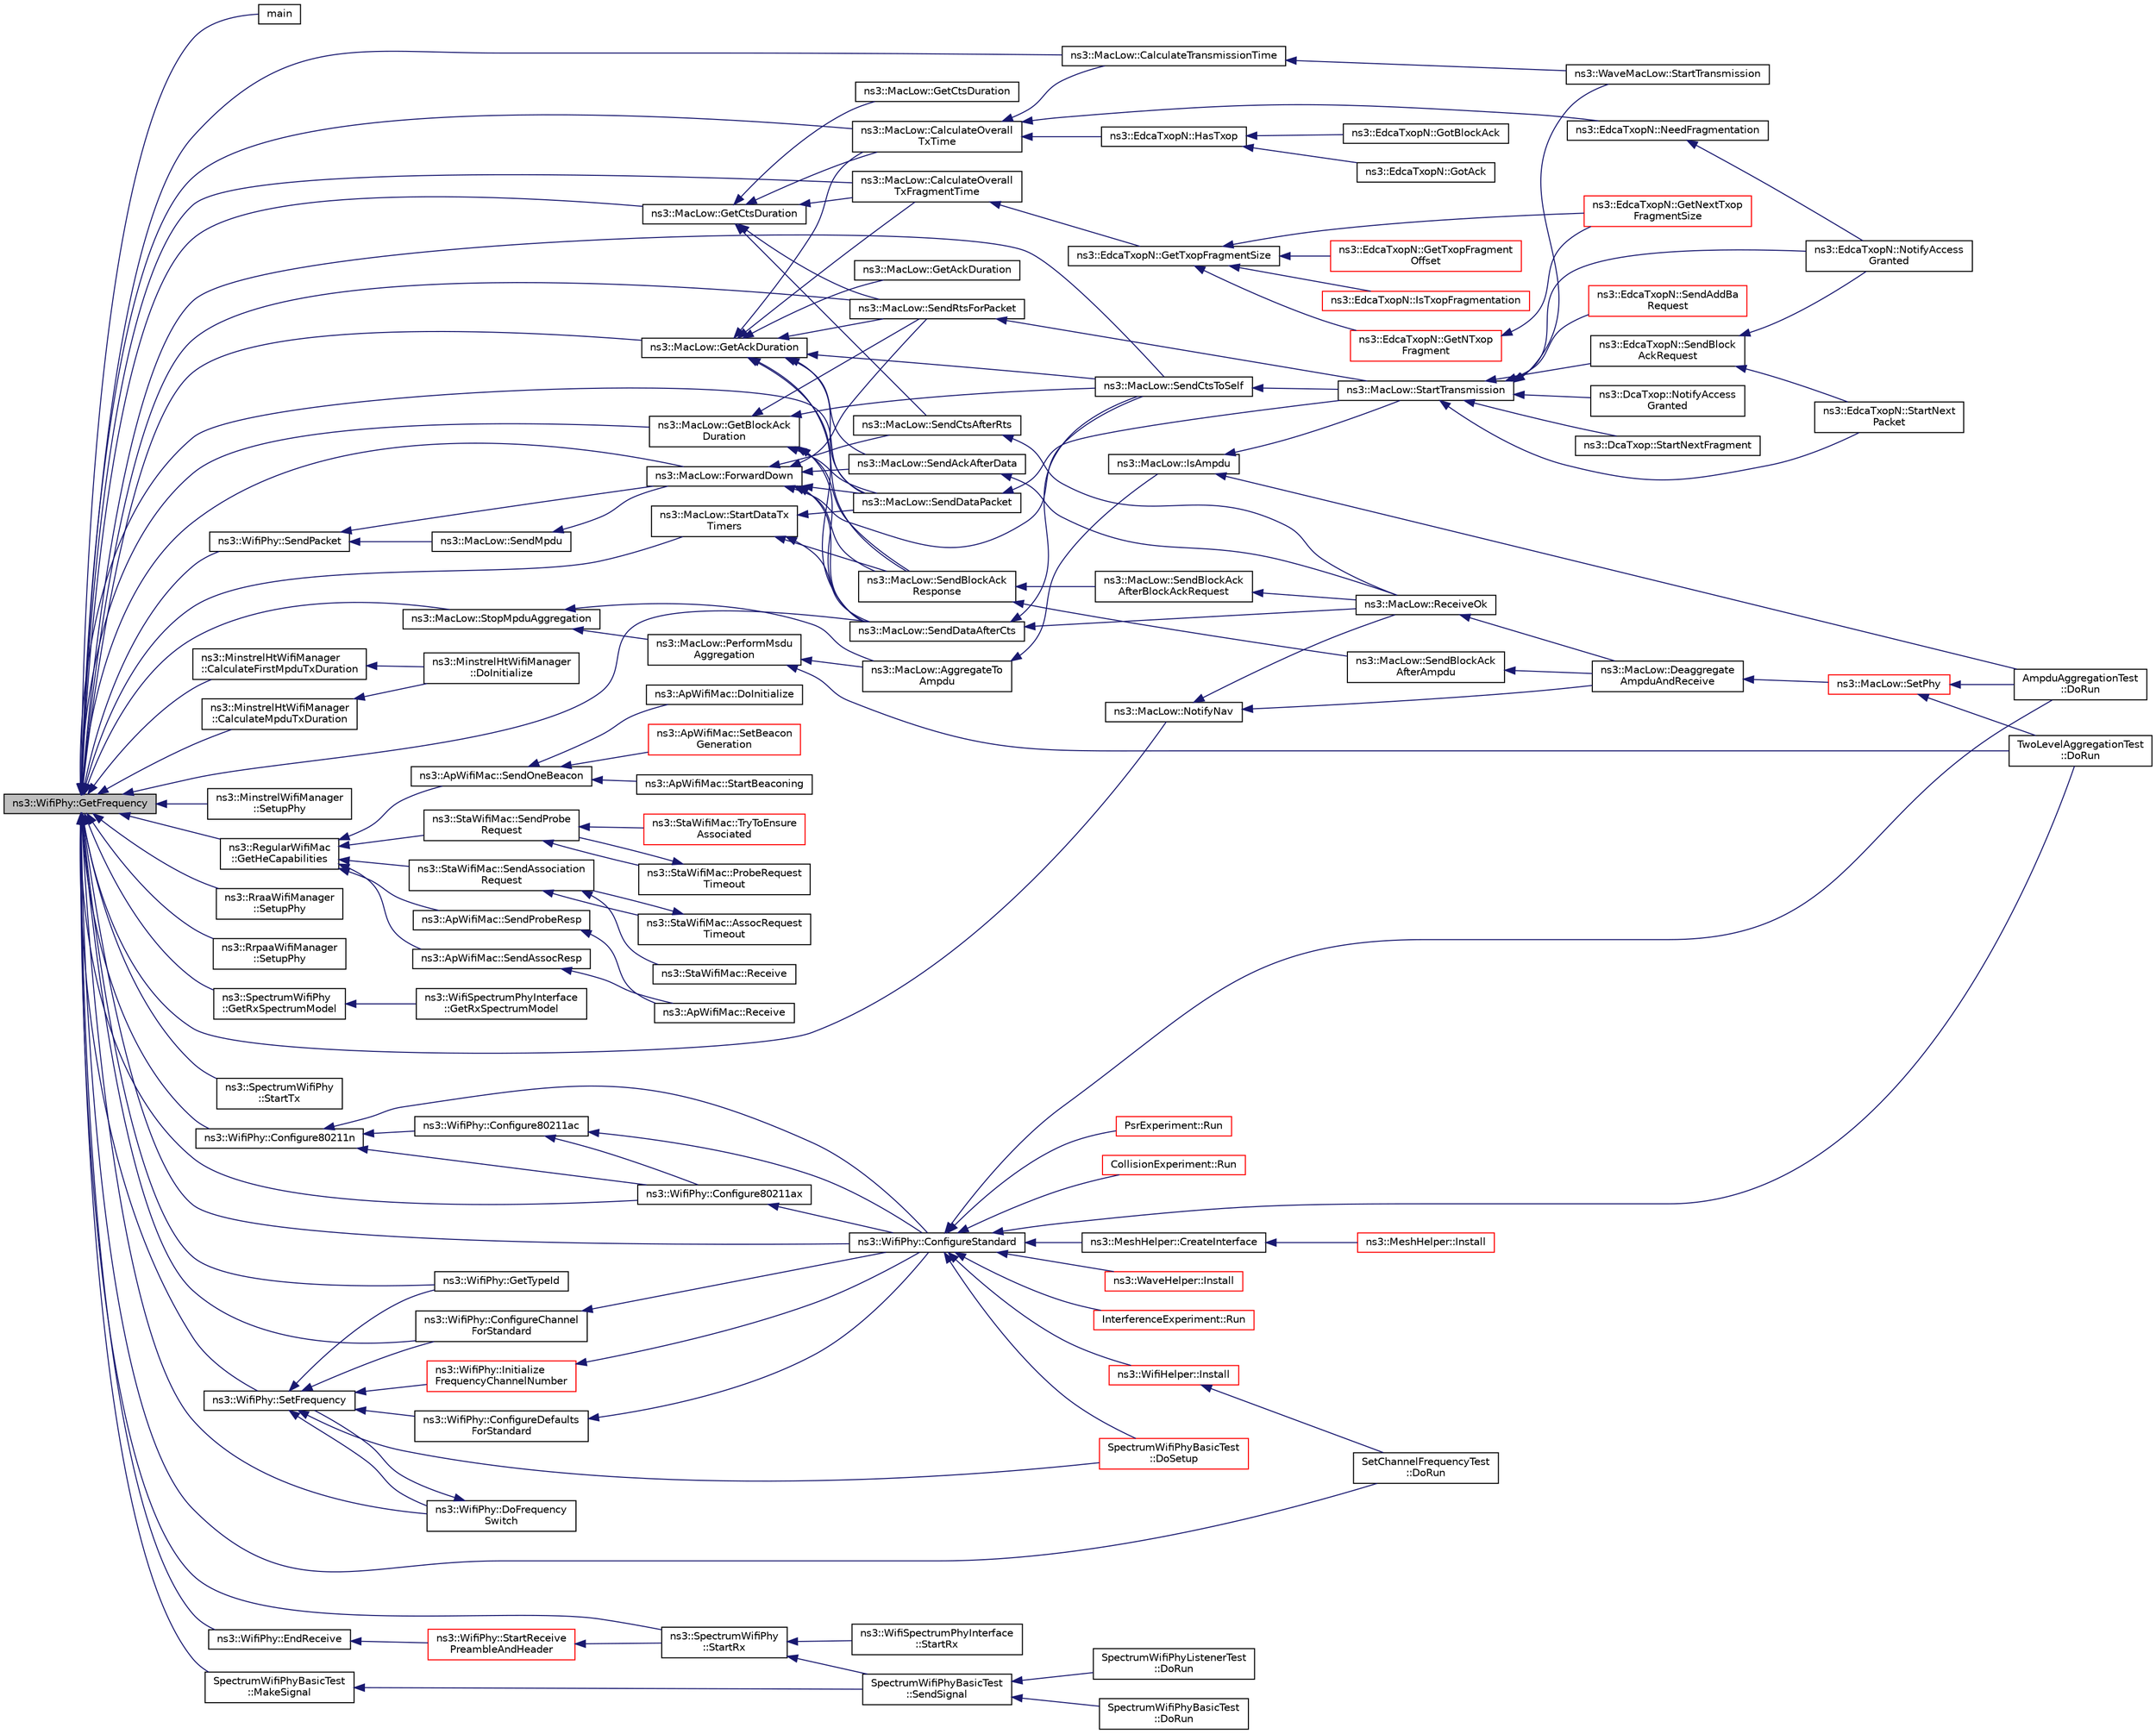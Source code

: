 digraph "ns3::WifiPhy::GetFrequency"
{
  edge [fontname="Helvetica",fontsize="10",labelfontname="Helvetica",labelfontsize="10"];
  node [fontname="Helvetica",fontsize="10",shape=record];
  rankdir="LR";
  Node1 [label="ns3::WifiPhy::GetFrequency",height=0.2,width=0.4,color="black", fillcolor="grey75", style="filled", fontcolor="black"];
  Node1 -> Node2 [dir="back",color="midnightblue",fontsize="10",style="solid"];
  Node2 [label="main",height=0.2,width=0.4,color="black", fillcolor="white", style="filled",URL="$d3/d9c/wifi-phy-configuration_8cc.html#a0ddf1224851353fc92bfbff6f499fa97"];
  Node1 -> Node3 [dir="back",color="midnightblue",fontsize="10",style="solid"];
  Node3 [label="ns3::MacLow::GetAckDuration",height=0.2,width=0.4,color="black", fillcolor="white", style="filled",URL="$d3/da6/classns3_1_1MacLow.html#afb6684c2fedc5d0595a80b0f6e959065"];
  Node3 -> Node4 [dir="back",color="midnightblue",fontsize="10",style="solid"];
  Node4 [label="ns3::MacLow::GetAckDuration",height=0.2,width=0.4,color="black", fillcolor="white", style="filled",URL="$d3/da6/classns3_1_1MacLow.html#a014e154f9f037102d3c7662a83479bbb"];
  Node3 -> Node5 [dir="back",color="midnightblue",fontsize="10",style="solid"];
  Node5 [label="ns3::MacLow::CalculateOverall\lTxTime",height=0.2,width=0.4,color="black", fillcolor="white", style="filled",URL="$d3/da6/classns3_1_1MacLow.html#a8fa9fc428371d4fc899d114d67a6f895"];
  Node5 -> Node6 [dir="back",color="midnightblue",fontsize="10",style="solid"];
  Node6 [label="ns3::EdcaTxopN::HasTxop",height=0.2,width=0.4,color="black", fillcolor="white", style="filled",URL="$dc/db8/classns3_1_1EdcaTxopN.html#ad377cd7fb454ea77a7f7583393ff449a"];
  Node6 -> Node7 [dir="back",color="midnightblue",fontsize="10",style="solid"];
  Node7 [label="ns3::EdcaTxopN::GotAck",height=0.2,width=0.4,color="black", fillcolor="white", style="filled",URL="$dc/db8/classns3_1_1EdcaTxopN.html#acd117ddd03aa1b3abac3bca9830ee895"];
  Node6 -> Node8 [dir="back",color="midnightblue",fontsize="10",style="solid"];
  Node8 [label="ns3::EdcaTxopN::GotBlockAck",height=0.2,width=0.4,color="black", fillcolor="white", style="filled",URL="$dc/db8/classns3_1_1EdcaTxopN.html#a36c24d5a9717893466eaadda6bd66cc5"];
  Node5 -> Node9 [dir="back",color="midnightblue",fontsize="10",style="solid"];
  Node9 [label="ns3::EdcaTxopN::NeedFragmentation",height=0.2,width=0.4,color="black", fillcolor="white", style="filled",URL="$dc/db8/classns3_1_1EdcaTxopN.html#a60daff47931c6501e47778c99c7e7a3c"];
  Node9 -> Node10 [dir="back",color="midnightblue",fontsize="10",style="solid"];
  Node10 [label="ns3::EdcaTxopN::NotifyAccess\lGranted",height=0.2,width=0.4,color="black", fillcolor="white", style="filled",URL="$dc/db8/classns3_1_1EdcaTxopN.html#afeba080a6bf7d6074227e10321d1683d"];
  Node5 -> Node11 [dir="back",color="midnightblue",fontsize="10",style="solid"];
  Node11 [label="ns3::MacLow::CalculateTransmissionTime",height=0.2,width=0.4,color="black", fillcolor="white", style="filled",URL="$d3/da6/classns3_1_1MacLow.html#a7773963a988ffddaa862246e1798b2d1"];
  Node11 -> Node12 [dir="back",color="midnightblue",fontsize="10",style="solid"];
  Node12 [label="ns3::WaveMacLow::StartTransmission",height=0.2,width=0.4,color="black", fillcolor="white", style="filled",URL="$d8/da1/classns3_1_1WaveMacLow.html#a8ed4704fbcd3d5888aa8ee5abcfb9cc8"];
  Node3 -> Node13 [dir="back",color="midnightblue",fontsize="10",style="solid"];
  Node13 [label="ns3::MacLow::CalculateOverall\lTxFragmentTime",height=0.2,width=0.4,color="black", fillcolor="white", style="filled",URL="$d3/da6/classns3_1_1MacLow.html#a9d374976855269a4ee89e2369afff3d0"];
  Node13 -> Node14 [dir="back",color="midnightblue",fontsize="10",style="solid"];
  Node14 [label="ns3::EdcaTxopN::GetTxopFragmentSize",height=0.2,width=0.4,color="black", fillcolor="white", style="filled",URL="$dc/db8/classns3_1_1EdcaTxopN.html#af20974348cb05b0e936b0f4204bca5c8"];
  Node14 -> Node15 [dir="back",color="midnightblue",fontsize="10",style="solid"];
  Node15 [label="ns3::EdcaTxopN::IsTxopFragmentation",height=0.2,width=0.4,color="red", fillcolor="white", style="filled",URL="$dc/db8/classns3_1_1EdcaTxopN.html#a8112c980e053b401d71b2031a17ec2b3"];
  Node14 -> Node16 [dir="back",color="midnightblue",fontsize="10",style="solid"];
  Node16 [label="ns3::EdcaTxopN::GetNTxop\lFragment",height=0.2,width=0.4,color="red", fillcolor="white", style="filled",URL="$dc/db8/classns3_1_1EdcaTxopN.html#a58be060e7f5a3b0f25404df841b9a293"];
  Node16 -> Node17 [dir="back",color="midnightblue",fontsize="10",style="solid"];
  Node17 [label="ns3::EdcaTxopN::GetNextTxop\lFragmentSize",height=0.2,width=0.4,color="red", fillcolor="white", style="filled",URL="$dc/db8/classns3_1_1EdcaTxopN.html#a66393612be0215b17eb12e65d6c58cb4"];
  Node14 -> Node18 [dir="back",color="midnightblue",fontsize="10",style="solid"];
  Node18 [label="ns3::EdcaTxopN::GetTxopFragment\lOffset",height=0.2,width=0.4,color="red", fillcolor="white", style="filled",URL="$dc/db8/classns3_1_1EdcaTxopN.html#affa7b4379fca13e2f24a04bdf2a4ae05"];
  Node14 -> Node17 [dir="back",color="midnightblue",fontsize="10",style="solid"];
  Node3 -> Node19 [dir="back",color="midnightblue",fontsize="10",style="solid"];
  Node19 [label="ns3::MacLow::SendRtsForPacket",height=0.2,width=0.4,color="black", fillcolor="white", style="filled",URL="$d3/da6/classns3_1_1MacLow.html#ac472702b866a51ea2dfb7637381897aa"];
  Node19 -> Node20 [dir="back",color="midnightblue",fontsize="10",style="solid"];
  Node20 [label="ns3::MacLow::StartTransmission",height=0.2,width=0.4,color="black", fillcolor="white", style="filled",URL="$d3/da6/classns3_1_1MacLow.html#a3d13643c758e213041f8389c1041074b"];
  Node20 -> Node12 [dir="back",color="midnightblue",fontsize="10",style="solid"];
  Node20 -> Node21 [dir="back",color="midnightblue",fontsize="10",style="solid"];
  Node21 [label="ns3::DcaTxop::NotifyAccess\lGranted",height=0.2,width=0.4,color="black", fillcolor="white", style="filled",URL="$d3/d74/classns3_1_1DcaTxop.html#a1760d5870d8d96153165960172ba31d5"];
  Node20 -> Node22 [dir="back",color="midnightblue",fontsize="10",style="solid"];
  Node22 [label="ns3::DcaTxop::StartNextFragment",height=0.2,width=0.4,color="black", fillcolor="white", style="filled",URL="$d3/d74/classns3_1_1DcaTxop.html#a2055d310a17ffe4be6b2d2ec91587429"];
  Node20 -> Node10 [dir="back",color="midnightblue",fontsize="10",style="solid"];
  Node20 -> Node23 [dir="back",color="midnightblue",fontsize="10",style="solid"];
  Node23 [label="ns3::EdcaTxopN::StartNext\lPacket",height=0.2,width=0.4,color="black", fillcolor="white", style="filled",URL="$dc/db8/classns3_1_1EdcaTxopN.html#a86df91f79cf79fbb677bd53fddafdae0"];
  Node20 -> Node24 [dir="back",color="midnightblue",fontsize="10",style="solid"];
  Node24 [label="ns3::EdcaTxopN::SendBlock\lAckRequest",height=0.2,width=0.4,color="black", fillcolor="white", style="filled",URL="$dc/db8/classns3_1_1EdcaTxopN.html#a620d3677a73927b708ba85d2f2a794e0"];
  Node24 -> Node10 [dir="back",color="midnightblue",fontsize="10",style="solid"];
  Node24 -> Node23 [dir="back",color="midnightblue",fontsize="10",style="solid"];
  Node20 -> Node25 [dir="back",color="midnightblue",fontsize="10",style="solid"];
  Node25 [label="ns3::EdcaTxopN::SendAddBa\lRequest",height=0.2,width=0.4,color="red", fillcolor="white", style="filled",URL="$dc/db8/classns3_1_1EdcaTxopN.html#a5d000df80bfe3211aed2fee7c08b85d2"];
  Node3 -> Node26 [dir="back",color="midnightblue",fontsize="10",style="solid"];
  Node26 [label="ns3::MacLow::SendDataPacket",height=0.2,width=0.4,color="black", fillcolor="white", style="filled",URL="$d3/da6/classns3_1_1MacLow.html#ab177d7c7ba53c56f91612114412914bf"];
  Node26 -> Node20 [dir="back",color="midnightblue",fontsize="10",style="solid"];
  Node3 -> Node27 [dir="back",color="midnightblue",fontsize="10",style="solid"];
  Node27 [label="ns3::MacLow::SendCtsToSelf",height=0.2,width=0.4,color="black", fillcolor="white", style="filled",URL="$d3/da6/classns3_1_1MacLow.html#a209c346576d367ef16cfa1cfdefff909"];
  Node27 -> Node20 [dir="back",color="midnightblue",fontsize="10",style="solid"];
  Node3 -> Node28 [dir="back",color="midnightblue",fontsize="10",style="solid"];
  Node28 [label="ns3::MacLow::SendDataAfterCts",height=0.2,width=0.4,color="black", fillcolor="white", style="filled",URL="$d3/da6/classns3_1_1MacLow.html#a063bab2ef4e7320a3f8cfa9890090ab6"];
  Node28 -> Node29 [dir="back",color="midnightblue",fontsize="10",style="solid"];
  Node29 [label="ns3::MacLow::ReceiveOk",height=0.2,width=0.4,color="black", fillcolor="white", style="filled",URL="$d3/da6/classns3_1_1MacLow.html#ade59e3a5e41c6ccbafd93501d7e9fbc0"];
  Node29 -> Node30 [dir="back",color="midnightblue",fontsize="10",style="solid"];
  Node30 [label="ns3::MacLow::Deaggregate\lAmpduAndReceive",height=0.2,width=0.4,color="black", fillcolor="white", style="filled",URL="$d3/da6/classns3_1_1MacLow.html#a7380c5a3adcd88beda938bfa8447d7c5"];
  Node30 -> Node31 [dir="back",color="midnightblue",fontsize="10",style="solid"];
  Node31 [label="ns3::MacLow::SetPhy",height=0.2,width=0.4,color="red", fillcolor="white", style="filled",URL="$d3/da6/classns3_1_1MacLow.html#a1f2c6e12277422c081fa92f8edfe66e8"];
  Node31 -> Node32 [dir="back",color="midnightblue",fontsize="10",style="solid"];
  Node32 [label="AmpduAggregationTest\l::DoRun",height=0.2,width=0.4,color="black", fillcolor="white", style="filled",URL="$d2/db5/classAmpduAggregationTest.html#a7414dc8d4dd982ab4c1eaadb5b2c693d",tooltip="Implementation to actually run this TestCase. "];
  Node31 -> Node33 [dir="back",color="midnightblue",fontsize="10",style="solid"];
  Node33 [label="TwoLevelAggregationTest\l::DoRun",height=0.2,width=0.4,color="black", fillcolor="white", style="filled",URL="$db/d72/classTwoLevelAggregationTest.html#a40c6f5f8be6c48673d0bfd218d95afe0",tooltip="Implementation to actually run this TestCase. "];
  Node28 -> Node27 [dir="back",color="midnightblue",fontsize="10",style="solid"];
  Node3 -> Node34 [dir="back",color="midnightblue",fontsize="10",style="solid"];
  Node34 [label="ns3::MacLow::SendAckAfterData",height=0.2,width=0.4,color="black", fillcolor="white", style="filled",URL="$d3/da6/classns3_1_1MacLow.html#a8db1635644b89072dfcb5fbc2330031b"];
  Node34 -> Node29 [dir="back",color="midnightblue",fontsize="10",style="solid"];
  Node3 -> Node35 [dir="back",color="midnightblue",fontsize="10",style="solid"];
  Node35 [label="ns3::MacLow::SendBlockAck\lResponse",height=0.2,width=0.4,color="black", fillcolor="white", style="filled",URL="$d3/da6/classns3_1_1MacLow.html#a85c374be43ba3bd52fd1ad6efdfef6c6"];
  Node35 -> Node36 [dir="back",color="midnightblue",fontsize="10",style="solid"];
  Node36 [label="ns3::MacLow::SendBlockAck\lAfterAmpdu",height=0.2,width=0.4,color="black", fillcolor="white", style="filled",URL="$d3/da6/classns3_1_1MacLow.html#af6e2acc771d188c0959871f142912296"];
  Node36 -> Node30 [dir="back",color="midnightblue",fontsize="10",style="solid"];
  Node35 -> Node37 [dir="back",color="midnightblue",fontsize="10",style="solid"];
  Node37 [label="ns3::MacLow::SendBlockAck\lAfterBlockAckRequest",height=0.2,width=0.4,color="black", fillcolor="white", style="filled",URL="$d3/da6/classns3_1_1MacLow.html#a84b96c0cc6f32fca28576ec4df6a0853"];
  Node37 -> Node29 [dir="back",color="midnightblue",fontsize="10",style="solid"];
  Node1 -> Node38 [dir="back",color="midnightblue",fontsize="10",style="solid"];
  Node38 [label="ns3::MacLow::GetBlockAck\lDuration",height=0.2,width=0.4,color="black", fillcolor="white", style="filled",URL="$d3/da6/classns3_1_1MacLow.html#a53da988c70ab1519958159aea9c969c3"];
  Node38 -> Node19 [dir="back",color="midnightblue",fontsize="10",style="solid"];
  Node38 -> Node26 [dir="back",color="midnightblue",fontsize="10",style="solid"];
  Node38 -> Node27 [dir="back",color="midnightblue",fontsize="10",style="solid"];
  Node38 -> Node28 [dir="back",color="midnightblue",fontsize="10",style="solid"];
  Node38 -> Node35 [dir="back",color="midnightblue",fontsize="10",style="solid"];
  Node1 -> Node39 [dir="back",color="midnightblue",fontsize="10",style="solid"];
  Node39 [label="ns3::MacLow::GetCtsDuration",height=0.2,width=0.4,color="black", fillcolor="white", style="filled",URL="$d3/da6/classns3_1_1MacLow.html#a51008d8954b33afd5ec805cda1a3c297"];
  Node39 -> Node40 [dir="back",color="midnightblue",fontsize="10",style="solid"];
  Node40 [label="ns3::MacLow::GetCtsDuration",height=0.2,width=0.4,color="black", fillcolor="white", style="filled",URL="$d3/da6/classns3_1_1MacLow.html#a97137ac7e59a3637e5f71c38e36691ab"];
  Node39 -> Node5 [dir="back",color="midnightblue",fontsize="10",style="solid"];
  Node39 -> Node13 [dir="back",color="midnightblue",fontsize="10",style="solid"];
  Node39 -> Node19 [dir="back",color="midnightblue",fontsize="10",style="solid"];
  Node39 -> Node41 [dir="back",color="midnightblue",fontsize="10",style="solid"];
  Node41 [label="ns3::MacLow::SendCtsAfterRts",height=0.2,width=0.4,color="black", fillcolor="white", style="filled",URL="$d3/da6/classns3_1_1MacLow.html#aebcd4c3e8d64fb53af1f8a862c766e33"];
  Node41 -> Node29 [dir="back",color="midnightblue",fontsize="10",style="solid"];
  Node1 -> Node5 [dir="back",color="midnightblue",fontsize="10",style="solid"];
  Node1 -> Node13 [dir="back",color="midnightblue",fontsize="10",style="solid"];
  Node1 -> Node11 [dir="back",color="midnightblue",fontsize="10",style="solid"];
  Node1 -> Node42 [dir="back",color="midnightblue",fontsize="10",style="solid"];
  Node42 [label="ns3::MacLow::NotifyNav",height=0.2,width=0.4,color="black", fillcolor="white", style="filled",URL="$d3/da6/classns3_1_1MacLow.html#a6ff5bbb311cf902d961bf6871f2929d0"];
  Node42 -> Node29 [dir="back",color="midnightblue",fontsize="10",style="solid"];
  Node42 -> Node30 [dir="back",color="midnightblue",fontsize="10",style="solid"];
  Node1 -> Node43 [dir="back",color="midnightblue",fontsize="10",style="solid"];
  Node43 [label="ns3::MacLow::ForwardDown",height=0.2,width=0.4,color="black", fillcolor="white", style="filled",URL="$d3/da6/classns3_1_1MacLow.html#a4eefbfa3d57539dadf0224cc7fcf952d"];
  Node43 -> Node19 [dir="back",color="midnightblue",fontsize="10",style="solid"];
  Node43 -> Node26 [dir="back",color="midnightblue",fontsize="10",style="solid"];
  Node43 -> Node27 [dir="back",color="midnightblue",fontsize="10",style="solid"];
  Node43 -> Node41 [dir="back",color="midnightblue",fontsize="10",style="solid"];
  Node43 -> Node28 [dir="back",color="midnightblue",fontsize="10",style="solid"];
  Node43 -> Node34 [dir="back",color="midnightblue",fontsize="10",style="solid"];
  Node43 -> Node35 [dir="back",color="midnightblue",fontsize="10",style="solid"];
  Node1 -> Node19 [dir="back",color="midnightblue",fontsize="10",style="solid"];
  Node1 -> Node44 [dir="back",color="midnightblue",fontsize="10",style="solid"];
  Node44 [label="ns3::MacLow::StartDataTx\lTimers",height=0.2,width=0.4,color="black", fillcolor="white", style="filled",URL="$d3/da6/classns3_1_1MacLow.html#ae7e8072b7d1f8b775000f6f07ee5a3c1"];
  Node44 -> Node26 [dir="back",color="midnightblue",fontsize="10",style="solid"];
  Node44 -> Node28 [dir="back",color="midnightblue",fontsize="10",style="solid"];
  Node44 -> Node35 [dir="back",color="midnightblue",fontsize="10",style="solid"];
  Node1 -> Node26 [dir="back",color="midnightblue",fontsize="10",style="solid"];
  Node1 -> Node27 [dir="back",color="midnightblue",fontsize="10",style="solid"];
  Node1 -> Node28 [dir="back",color="midnightblue",fontsize="10",style="solid"];
  Node1 -> Node45 [dir="back",color="midnightblue",fontsize="10",style="solid"];
  Node45 [label="ns3::MacLow::StopMpduAggregation",height=0.2,width=0.4,color="black", fillcolor="white", style="filled",URL="$d3/da6/classns3_1_1MacLow.html#aead5c738f9be3650b2b55a1a307029db"];
  Node45 -> Node46 [dir="back",color="midnightblue",fontsize="10",style="solid"];
  Node46 [label="ns3::MacLow::AggregateTo\lAmpdu",height=0.2,width=0.4,color="black", fillcolor="white", style="filled",URL="$d3/da6/classns3_1_1MacLow.html#a10d347ccf6a1e3868ee1470767ed38a6"];
  Node46 -> Node47 [dir="back",color="midnightblue",fontsize="10",style="solid"];
  Node47 [label="ns3::MacLow::IsAmpdu",height=0.2,width=0.4,color="black", fillcolor="white", style="filled",URL="$d3/da6/classns3_1_1MacLow.html#a228f675a7db0df0e39edb611167861cc"];
  Node47 -> Node20 [dir="back",color="midnightblue",fontsize="10",style="solid"];
  Node47 -> Node32 [dir="back",color="midnightblue",fontsize="10",style="solid"];
  Node45 -> Node48 [dir="back",color="midnightblue",fontsize="10",style="solid"];
  Node48 [label="ns3::MacLow::PerformMsdu\lAggregation",height=0.2,width=0.4,color="black", fillcolor="white", style="filled",URL="$d3/da6/classns3_1_1MacLow.html#aabd112b43fd3be901c743b21d41f787f"];
  Node48 -> Node46 [dir="back",color="midnightblue",fontsize="10",style="solid"];
  Node48 -> Node33 [dir="back",color="midnightblue",fontsize="10",style="solid"];
  Node1 -> Node49 [dir="back",color="midnightblue",fontsize="10",style="solid"];
  Node49 [label="ns3::MinstrelHtWifiManager\l::CalculateFirstMpduTxDuration",height=0.2,width=0.4,color="black", fillcolor="white", style="filled",URL="$dd/d09/classns3_1_1MinstrelHtWifiManager.html#aebde711921cb34ee3bfbe9801e76ae2e",tooltip="Estimates the TxTime of a frame with a given mode and group (stream, guard interval and channel width..."];
  Node49 -> Node50 [dir="back",color="midnightblue",fontsize="10",style="solid"];
  Node50 [label="ns3::MinstrelHtWifiManager\l::DoInitialize",height=0.2,width=0.4,color="black", fillcolor="white", style="filled",URL="$dd/d09/classns3_1_1MinstrelHtWifiManager.html#a3c5c32d2a58fb45a922e435192b0cf43"];
  Node1 -> Node51 [dir="back",color="midnightblue",fontsize="10",style="solid"];
  Node51 [label="ns3::MinstrelHtWifiManager\l::CalculateMpduTxDuration",height=0.2,width=0.4,color="black", fillcolor="white", style="filled",URL="$dd/d09/classns3_1_1MinstrelHtWifiManager.html#a0e356a05e616986cb292a72901984d4f",tooltip="Estimates the TxTime of a frame with a given mode and group (stream, guard interval and channel width..."];
  Node51 -> Node50 [dir="back",color="midnightblue",fontsize="10",style="solid"];
  Node1 -> Node52 [dir="back",color="midnightblue",fontsize="10",style="solid"];
  Node52 [label="ns3::MinstrelWifiManager\l::SetupPhy",height=0.2,width=0.4,color="black", fillcolor="white", style="filled",URL="$dd/d45/classns3_1_1MinstrelWifiManager.html#a0a2d2aaf96c2e8e07e4833dbc3e52fa0"];
  Node1 -> Node53 [dir="back",color="midnightblue",fontsize="10",style="solid"];
  Node53 [label="ns3::RegularWifiMac\l::GetHeCapabilities",height=0.2,width=0.4,color="black", fillcolor="white", style="filled",URL="$df/db9/classns3_1_1RegularWifiMac.html#aea22761a20fdff9f6c1a9acc49d63700"];
  Node53 -> Node54 [dir="back",color="midnightblue",fontsize="10",style="solid"];
  Node54 [label="ns3::ApWifiMac::SendProbeResp",height=0.2,width=0.4,color="black", fillcolor="white", style="filled",URL="$d0/d51/classns3_1_1ApWifiMac.html#a0a9fcbd87326c5c56644deb3504038df"];
  Node54 -> Node55 [dir="back",color="midnightblue",fontsize="10",style="solid"];
  Node55 [label="ns3::ApWifiMac::Receive",height=0.2,width=0.4,color="black", fillcolor="white", style="filled",URL="$d0/d51/classns3_1_1ApWifiMac.html#ab7e832f29bf91319e3ecdf0de7d5d598"];
  Node53 -> Node56 [dir="back",color="midnightblue",fontsize="10",style="solid"];
  Node56 [label="ns3::ApWifiMac::SendAssocResp",height=0.2,width=0.4,color="black", fillcolor="white", style="filled",URL="$d0/d51/classns3_1_1ApWifiMac.html#a0a36426da94f43b0a9136adf4e58f425"];
  Node56 -> Node55 [dir="back",color="midnightblue",fontsize="10",style="solid"];
  Node53 -> Node57 [dir="back",color="midnightblue",fontsize="10",style="solid"];
  Node57 [label="ns3::ApWifiMac::SendOneBeacon",height=0.2,width=0.4,color="black", fillcolor="white", style="filled",URL="$d0/d51/classns3_1_1ApWifiMac.html#a6c8cbc0fc95f3eaf4840d4ffcf78fac5"];
  Node57 -> Node58 [dir="back",color="midnightblue",fontsize="10",style="solid"];
  Node58 [label="ns3::ApWifiMac::SetBeacon\lGeneration",height=0.2,width=0.4,color="red", fillcolor="white", style="filled",URL="$d0/d51/classns3_1_1ApWifiMac.html#a09ad3b96835cb8fac18783423d3e57a7"];
  Node57 -> Node59 [dir="back",color="midnightblue",fontsize="10",style="solid"];
  Node59 [label="ns3::ApWifiMac::StartBeaconing",height=0.2,width=0.4,color="black", fillcolor="white", style="filled",URL="$d0/d51/classns3_1_1ApWifiMac.html#ae26ad921c3064d5e174c27860c41dfdd"];
  Node57 -> Node60 [dir="back",color="midnightblue",fontsize="10",style="solid"];
  Node60 [label="ns3::ApWifiMac::DoInitialize",height=0.2,width=0.4,color="black", fillcolor="white", style="filled",URL="$d0/d51/classns3_1_1ApWifiMac.html#a398b0e04d5c31b7459358a459beff098"];
  Node53 -> Node61 [dir="back",color="midnightblue",fontsize="10",style="solid"];
  Node61 [label="ns3::StaWifiMac::SendProbe\lRequest",height=0.2,width=0.4,color="black", fillcolor="white", style="filled",URL="$de/dbf/classns3_1_1StaWifiMac.html#a2280584632094368d217112ceb2c4e44"];
  Node61 -> Node62 [dir="back",color="midnightblue",fontsize="10",style="solid"];
  Node62 [label="ns3::StaWifiMac::TryToEnsure\lAssociated",height=0.2,width=0.4,color="red", fillcolor="white", style="filled",URL="$de/dbf/classns3_1_1StaWifiMac.html#a545fb78eb8b89ee48512820e31d76a81"];
  Node61 -> Node63 [dir="back",color="midnightblue",fontsize="10",style="solid"];
  Node63 [label="ns3::StaWifiMac::ProbeRequest\lTimeout",height=0.2,width=0.4,color="black", fillcolor="white", style="filled",URL="$de/dbf/classns3_1_1StaWifiMac.html#a5d436d0e8da0cfd8d7d3cd8013956efe"];
  Node63 -> Node61 [dir="back",color="midnightblue",fontsize="10",style="solid"];
  Node53 -> Node64 [dir="back",color="midnightblue",fontsize="10",style="solid"];
  Node64 [label="ns3::StaWifiMac::SendAssociation\lRequest",height=0.2,width=0.4,color="black", fillcolor="white", style="filled",URL="$de/dbf/classns3_1_1StaWifiMac.html#a2cc593da25f98afa856f249d02cb38e0"];
  Node64 -> Node65 [dir="back",color="midnightblue",fontsize="10",style="solid"];
  Node65 [label="ns3::StaWifiMac::AssocRequest\lTimeout",height=0.2,width=0.4,color="black", fillcolor="white", style="filled",URL="$de/dbf/classns3_1_1StaWifiMac.html#a76c7409a492791cc1c3f35d779072371"];
  Node65 -> Node64 [dir="back",color="midnightblue",fontsize="10",style="solid"];
  Node64 -> Node66 [dir="back",color="midnightblue",fontsize="10",style="solid"];
  Node66 [label="ns3::StaWifiMac::Receive",height=0.2,width=0.4,color="black", fillcolor="white", style="filled",URL="$de/dbf/classns3_1_1StaWifiMac.html#ac11352c9502acc4b612224fc172c28f8"];
  Node1 -> Node67 [dir="back",color="midnightblue",fontsize="10",style="solid"];
  Node67 [label="ns3::RraaWifiManager\l::SetupPhy",height=0.2,width=0.4,color="black", fillcolor="white", style="filled",URL="$d4/dca/classns3_1_1RraaWifiManager.html#a67d3a299dffc70ca0c059b7d9a87a702"];
  Node1 -> Node68 [dir="back",color="midnightblue",fontsize="10",style="solid"];
  Node68 [label="ns3::RrpaaWifiManager\l::SetupPhy",height=0.2,width=0.4,color="black", fillcolor="white", style="filled",URL="$d3/de6/classns3_1_1RrpaaWifiManager.html#a3694e29c2df1bc7a3e8a6702c287fff8"];
  Node1 -> Node69 [dir="back",color="midnightblue",fontsize="10",style="solid"];
  Node69 [label="ns3::SpectrumWifiPhy\l::GetRxSpectrumModel",height=0.2,width=0.4,color="black", fillcolor="white", style="filled",URL="$d6/d39/classns3_1_1SpectrumWifiPhy.html#a97be1277207ea9f9361fb90a4d0e7e4f"];
  Node69 -> Node70 [dir="back",color="midnightblue",fontsize="10",style="solid"];
  Node70 [label="ns3::WifiSpectrumPhyInterface\l::GetRxSpectrumModel",height=0.2,width=0.4,color="black", fillcolor="white", style="filled",URL="$da/d0a/classns3_1_1WifiSpectrumPhyInterface.html#a45bee0a3d7ecd901b17bb5c0fd6abe34"];
  Node1 -> Node71 [dir="back",color="midnightblue",fontsize="10",style="solid"];
  Node71 [label="ns3::SpectrumWifiPhy\l::StartRx",height=0.2,width=0.4,color="black", fillcolor="white", style="filled",URL="$d6/d39/classns3_1_1SpectrumWifiPhy.html#aead1ebdbaf59361928cd6ffa7abc3161"];
  Node71 -> Node72 [dir="back",color="midnightblue",fontsize="10",style="solid"];
  Node72 [label="ns3::WifiSpectrumPhyInterface\l::StartRx",height=0.2,width=0.4,color="black", fillcolor="white", style="filled",URL="$da/d0a/classns3_1_1WifiSpectrumPhyInterface.html#a30e2efbacd400ef27f4a0bfb501bf940"];
  Node71 -> Node73 [dir="back",color="midnightblue",fontsize="10",style="solid"];
  Node73 [label="SpectrumWifiPhyBasicTest\l::SendSignal",height=0.2,width=0.4,color="black", fillcolor="white", style="filled",URL="$df/d29/classSpectrumWifiPhyBasicTest.html#a99a44e9e6abcf378592b2a2df06ba394"];
  Node73 -> Node74 [dir="back",color="midnightblue",fontsize="10",style="solid"];
  Node74 [label="SpectrumWifiPhyBasicTest\l::DoRun",height=0.2,width=0.4,color="black", fillcolor="white", style="filled",URL="$df/d29/classSpectrumWifiPhyBasicTest.html#a99138864abfa358103ae2f202ce925e7",tooltip="Implementation to actually run this TestCase. "];
  Node73 -> Node75 [dir="back",color="midnightblue",fontsize="10",style="solid"];
  Node75 [label="SpectrumWifiPhyListenerTest\l::DoRun",height=0.2,width=0.4,color="black", fillcolor="white", style="filled",URL="$de/d82/classSpectrumWifiPhyListenerTest.html#a357f2be95efbb227365e540b9031748b",tooltip="Implementation to actually run this TestCase. "];
  Node1 -> Node76 [dir="back",color="midnightblue",fontsize="10",style="solid"];
  Node76 [label="ns3::SpectrumWifiPhy\l::StartTx",height=0.2,width=0.4,color="black", fillcolor="white", style="filled",URL="$d6/d39/classns3_1_1SpectrumWifiPhy.html#ae0e6d5affdd06543c8fcfed2959e438a"];
  Node1 -> Node77 [dir="back",color="midnightblue",fontsize="10",style="solid"];
  Node77 [label="ns3::WifiPhy::GetTypeId",height=0.2,width=0.4,color="black", fillcolor="white", style="filled",URL="$d6/d5a/classns3_1_1WifiPhy.html#a6ac379a25b68f6a8d72da740b58e0271",tooltip="Get the type ID. "];
  Node1 -> Node78 [dir="back",color="midnightblue",fontsize="10",style="solid"];
  Node78 [label="ns3::WifiPhy::Configure80211n",height=0.2,width=0.4,color="black", fillcolor="white", style="filled",URL="$d6/d5a/classns3_1_1WifiPhy.html#ac4cf51f397334a060632d690675446e6"];
  Node78 -> Node79 [dir="back",color="midnightblue",fontsize="10",style="solid"];
  Node79 [label="ns3::WifiPhy::Configure80211ac",height=0.2,width=0.4,color="black", fillcolor="white", style="filled",URL="$d6/d5a/classns3_1_1WifiPhy.html#a9023b105175409e6dde1281cc6584cf3"];
  Node79 -> Node80 [dir="back",color="midnightblue",fontsize="10",style="solid"];
  Node80 [label="ns3::WifiPhy::Configure80211ax",height=0.2,width=0.4,color="black", fillcolor="white", style="filled",URL="$d6/d5a/classns3_1_1WifiPhy.html#adcda370490dc230a5c737c7a83de9bcd"];
  Node80 -> Node81 [dir="back",color="midnightblue",fontsize="10",style="solid"];
  Node81 [label="ns3::WifiPhy::ConfigureStandard",height=0.2,width=0.4,color="black", fillcolor="white", style="filled",URL="$d6/d5a/classns3_1_1WifiPhy.html#aeafbea9bd8c1ae20f85584f55d868d23"];
  Node81 -> Node82 [dir="back",color="midnightblue",fontsize="10",style="solid"];
  Node82 [label="ns3::MeshHelper::CreateInterface",height=0.2,width=0.4,color="black", fillcolor="white", style="filled",URL="$dd/dd0/classns3_1_1MeshHelper.html#accb4af36cfa3563ff53aa8a3dc085d94"];
  Node82 -> Node83 [dir="back",color="midnightblue",fontsize="10",style="solid"];
  Node83 [label="ns3::MeshHelper::Install",height=0.2,width=0.4,color="red", fillcolor="white", style="filled",URL="$dd/dd0/classns3_1_1MeshHelper.html#a7b33f6ca7b6842b3def4479bc7526f2c",tooltip="Install 802.11s mesh device & protocols on given node list. "];
  Node81 -> Node84 [dir="back",color="midnightblue",fontsize="10",style="solid"];
  Node84 [label="ns3::WaveHelper::Install",height=0.2,width=0.4,color="red", fillcolor="white", style="filled",URL="$db/def/classns3_1_1WaveHelper.html#aed0008e7f56ba14868356b45dd4eab81"];
  Node81 -> Node85 [dir="back",color="midnightblue",fontsize="10",style="solid"];
  Node85 [label="InterferenceExperiment::Run",height=0.2,width=0.4,color="red", fillcolor="white", style="filled",URL="$dd/d97/classInterferenceExperiment.html#ae31524d224c311c36d8b1dd5fcc9f269"];
  Node81 -> Node86 [dir="back",color="midnightblue",fontsize="10",style="solid"];
  Node86 [label="PsrExperiment::Run",height=0.2,width=0.4,color="red", fillcolor="white", style="filled",URL="$dd/de8/classPsrExperiment.html#abf2ccba462f7c6741034fcadcdd45900"];
  Node81 -> Node87 [dir="back",color="midnightblue",fontsize="10",style="solid"];
  Node87 [label="CollisionExperiment::Run",height=0.2,width=0.4,color="red", fillcolor="white", style="filled",URL="$d3/d3a/classCollisionExperiment.html#ac198174601167b9d057c99f1f8071dd0"];
  Node81 -> Node88 [dir="back",color="midnightblue",fontsize="10",style="solid"];
  Node88 [label="ns3::WifiHelper::Install",height=0.2,width=0.4,color="red", fillcolor="white", style="filled",URL="$dc/d1d/classns3_1_1WifiHelper.html#a451b3d33fa1497c22f06c5451f57a127"];
  Node88 -> Node89 [dir="back",color="midnightblue",fontsize="10",style="solid"];
  Node89 [label="SetChannelFrequencyTest\l::DoRun",height=0.2,width=0.4,color="black", fillcolor="white", style="filled",URL="$d0/d17/classSetChannelFrequencyTest.html#a05984ce2c264229592bed4981ff05518",tooltip="Implementation to actually run this TestCase. "];
  Node81 -> Node90 [dir="back",color="midnightblue",fontsize="10",style="solid"];
  Node90 [label="SpectrumWifiPhyBasicTest\l::DoSetup",height=0.2,width=0.4,color="red", fillcolor="white", style="filled",URL="$df/d29/classSpectrumWifiPhyBasicTest.html#a34f2cbd2cf4e0fb06ef96efe8afc8bdd",tooltip="Implementation to do any local setup required for this TestCase. "];
  Node81 -> Node32 [dir="back",color="midnightblue",fontsize="10",style="solid"];
  Node81 -> Node33 [dir="back",color="midnightblue",fontsize="10",style="solid"];
  Node79 -> Node81 [dir="back",color="midnightblue",fontsize="10",style="solid"];
  Node78 -> Node80 [dir="back",color="midnightblue",fontsize="10",style="solid"];
  Node78 -> Node81 [dir="back",color="midnightblue",fontsize="10",style="solid"];
  Node1 -> Node80 [dir="back",color="midnightblue",fontsize="10",style="solid"];
  Node1 -> Node91 [dir="back",color="midnightblue",fontsize="10",style="solid"];
  Node91 [label="ns3::WifiPhy::ConfigureChannel\lForStandard",height=0.2,width=0.4,color="black", fillcolor="white", style="filled",URL="$d6/d5a/classns3_1_1WifiPhy.html#aed528417ac25eecc7ecf44079d162847"];
  Node91 -> Node81 [dir="back",color="midnightblue",fontsize="10",style="solid"];
  Node1 -> Node81 [dir="back",color="midnightblue",fontsize="10",style="solid"];
  Node1 -> Node92 [dir="back",color="midnightblue",fontsize="10",style="solid"];
  Node92 [label="ns3::WifiPhy::SetFrequency",height=0.2,width=0.4,color="black", fillcolor="white", style="filled",URL="$d6/d5a/classns3_1_1WifiPhy.html#afecd69b20631e112aa863dbed4c4bd22"];
  Node92 -> Node77 [dir="back",color="midnightblue",fontsize="10",style="solid"];
  Node92 -> Node93 [dir="back",color="midnightblue",fontsize="10",style="solid"];
  Node93 [label="ns3::WifiPhy::Initialize\lFrequencyChannelNumber",height=0.2,width=0.4,color="red", fillcolor="white", style="filled",URL="$d6/d5a/classns3_1_1WifiPhy.html#a6f926737f6ba77c4b619734f396ed3ed",tooltip="post-construction setting of frequency and/or channel number "];
  Node93 -> Node81 [dir="back",color="midnightblue",fontsize="10",style="solid"];
  Node92 -> Node94 [dir="back",color="midnightblue",fontsize="10",style="solid"];
  Node94 [label="ns3::WifiPhy::ConfigureDefaults\lForStandard",height=0.2,width=0.4,color="black", fillcolor="white", style="filled",URL="$d6/d5a/classns3_1_1WifiPhy.html#ae5a54012ac4703d86299312251c41114"];
  Node94 -> Node81 [dir="back",color="midnightblue",fontsize="10",style="solid"];
  Node92 -> Node91 [dir="back",color="midnightblue",fontsize="10",style="solid"];
  Node92 -> Node95 [dir="back",color="midnightblue",fontsize="10",style="solid"];
  Node95 [label="ns3::WifiPhy::DoFrequency\lSwitch",height=0.2,width=0.4,color="black", fillcolor="white", style="filled",URL="$d6/d5a/classns3_1_1WifiPhy.html#ac70ec2cac73c12260f7d788422e27197",tooltip="Perform any actions necessary when user changes frequency. "];
  Node95 -> Node92 [dir="back",color="midnightblue",fontsize="10",style="solid"];
  Node92 -> Node90 [dir="back",color="midnightblue",fontsize="10",style="solid"];
  Node1 -> Node95 [dir="back",color="midnightblue",fontsize="10",style="solid"];
  Node1 -> Node96 [dir="back",color="midnightblue",fontsize="10",style="solid"];
  Node96 [label="ns3::WifiPhy::SendPacket",height=0.2,width=0.4,color="black", fillcolor="white", style="filled",URL="$d6/d5a/classns3_1_1WifiPhy.html#a4caf22eb334a9caca21ec37d90a74ce2"];
  Node96 -> Node43 [dir="back",color="midnightblue",fontsize="10",style="solid"];
  Node96 -> Node97 [dir="back",color="midnightblue",fontsize="10",style="solid"];
  Node97 [label="ns3::MacLow::SendMpdu",height=0.2,width=0.4,color="black", fillcolor="white", style="filled",URL="$d3/da6/classns3_1_1MacLow.html#a0ec344c3a1200d8d66273614949c6b35"];
  Node97 -> Node43 [dir="back",color="midnightblue",fontsize="10",style="solid"];
  Node1 -> Node98 [dir="back",color="midnightblue",fontsize="10",style="solid"];
  Node98 [label="ns3::WifiPhy::EndReceive",height=0.2,width=0.4,color="black", fillcolor="white", style="filled",URL="$d6/d5a/classns3_1_1WifiPhy.html#a79e13682be1a7ee7e2c6131fb6335f25"];
  Node98 -> Node99 [dir="back",color="midnightblue",fontsize="10",style="solid"];
  Node99 [label="ns3::WifiPhy::StartReceive\lPreambleAndHeader",height=0.2,width=0.4,color="red", fillcolor="white", style="filled",URL="$d6/d5a/classns3_1_1WifiPhy.html#a3a6e284a02ba090313098f1713a579e4"];
  Node99 -> Node71 [dir="back",color="midnightblue",fontsize="10",style="solid"];
  Node1 -> Node100 [dir="back",color="midnightblue",fontsize="10",style="solid"];
  Node100 [label="SpectrumWifiPhyBasicTest\l::MakeSignal",height=0.2,width=0.4,color="black", fillcolor="white", style="filled",URL="$df/d29/classSpectrumWifiPhyBasicTest.html#a131420d781cf323bd84a848053a2fa6e"];
  Node100 -> Node73 [dir="back",color="midnightblue",fontsize="10",style="solid"];
  Node1 -> Node89 [dir="back",color="midnightblue",fontsize="10",style="solid"];
}
